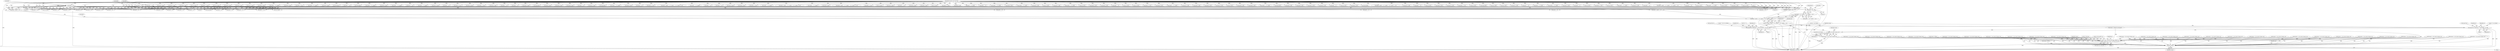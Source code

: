 digraph "0_radare2_f41e941341e44aa86edd4483c4487ec09a074257@array" {
"1000570" [label="(Call,buf[3] << 8)"];
"1000183" [label="(Call,buf[3] << 8)"];
"1000125" [label="(MethodParameterIn,const ut8 *buf)"];
"1000280" [label="(Call,buf[3] << 8)"];
"1000242" [label="(Call,buf[3] << 8)"];
"1000569" [label="(Call,(buf[3] << 8) | (buf[4] << 16) | (buf[5] << 24))"];
"1000565" [label="(Call,buf[2] | (buf[3] << 8) | (buf[4] << 16) | (buf[5] << 24))"];
"1000563" [label="(Call,vB = buf[2] | (buf[3] << 8) | (buf[4] << 16) | (buf[5] << 24))"];
"1000593" [label="(Call,snprintf (str, sizeof (str), \" v%i:v%i, 0x%08x\", vA, vA + 1, vB))"];
"1000614" [label="(Call,r_str_concat (strasm, str))"];
"1000612" [label="(Call,strasm = r_str_concat (strasm, str))"];
"1002026" [label="(Call,strncpy (op->buf_asm, strasm, sizeof (op->buf_asm) - 1))"];
"1002088" [label="(Call,free (strasm))"];
"1000605" [label="(Call,snprintf (str, sizeof (str), \" v%i, 0x%08x\", vA, vB))"];
"1001564" [label="(Call,buf[3] << 8)"];
"1001284" [label="(Call,buf[4] & 0xf0)"];
"1001296" [label="(Call,buf[5] & 0xf0)"];
"1000242" [label="(Call,buf[3] << 8)"];
"1000564" [label="(Identifier,vB)"];
"1001867" [label="(Call,buf[4] & 0xf0)"];
"1001700" [label="(Call,(int) buf[1])"];
"1001728" [label="(Call,buf[0] == 0x25)"];
"1000243" [label="(Call,buf[3])"];
"1000862" [label="(Call,(char) buf[1])"];
"1001256" [label="(Call,buf[4] & 0x0f)"];
"1000930" [label="(Call,buf[3] << 8)"];
"1000610" [label="(Identifier,vA)"];
"1001098" [label="(Call,buf[5] & 0x0f)"];
"1002027" [label="(Call,op->buf_asm)"];
"1000498" [label="(Call,buf[1] & 0x0f)"];
"1002025" [label="(Block,)"];
"1001120" [label="(Call,buf[5] & 0x0f)"];
"1001040" [label="(Call,buf[3] << 8)"];
"1001333" [label="(Call,(buf[3] << 8) | buf[2])"];
"1001334" [label="(Call,buf[3] << 8)"];
"1001918" [label="(Call,buf[4] & 0xf0)"];
"1000636" [label="(Call,buf[3] << 24)"];
"1000839" [label="(Call,buf[3] << 8)"];
"1001371" [label="(Call,buf[0] == 0x1c)"];
"1000609" [label="(Literal,\" v%i, 0x%08x\")"];
"1001459" [label="(Call,(buf[3]<<8) | buf[2])"];
"1001069" [label="(Call,buf[4] & 0x0f)"];
"1001214" [label="(Call,buf[3] << 8)"];
"1002092" [label="(MethodReturn,static int)"];
"1000724" [label="(Call,(llint)buf[7])"];
"1001667" [label="(Call,buf[2] << 24)"];
"1000732" [label="(Call,(llint)buf[8])"];
"1001563" [label="(Call,(buf[3] << 8) | buf[2])"];
"1001873" [label="(Call,buf[5] & 0x0f)"];
"1001510" [label="(Call,(buf[3] << 8) | buf[2])"];
"1000304" [label="(Call,buf[7] << 24)"];
"1000905" [label="(Call,buf[3] << 8 | buf[2])"];
"1001443" [label="(Call,buf[1] & 0x0f)"];
"1000592" [label="(Block,)"];
"1001175" [label="(Call,buf[5] << 8)"];
"1000867" [label="(Call,strasm = r_str_concat (strasm, str))"];
"1000982" [label="(Call,strasm = r_str_concat (strasm, str))"];
"1000587" [label="(Call,buf[0] == 0x17)"];
"1000822" [label="(Call,buf[1] & 0x0f)"];
"1000578" [label="(Identifier,buf)"];
"1000946" [label="(Call,strasm = r_str_concat (strasm, str))"];
"1000179" [label="(Call,buf[2] | (buf[3] << 8))"];
"1000571" [label="(Call,buf[3])"];
"1001952" [label="(Call,buf[0] == 0x24)"];
"1001810" [label="(Call,buf[1] & 0xf0)"];
"1000447" [label="(Call,buf[3] << 8)"];
"1000906" [label="(Call,buf[3] << 8)"];
"1000887" [label="(Call,strasm = r_str_concat (strasm, str))"];
"1000581" [label="(Call,buf[5] << 24)"];
"1001656" [label="(Call,buf[4] << 8)"];
"1001895" [label="(Call,buf[5] & 0x0f)"];
"1000685" [label="(Call,(llint)buf[2])"];
"1001245" [label="(Call,buf[4] & 0xf0)"];
"1001268" [label="(Call,buf[5] & 0x0f)"];
"1001239" [label="(Call,buf[4] & 0x0f)"];
"1001719" [label="(Call,buf[5] << 8)"];
"1001434" [label="(Call,strasm = r_str_concat (strasm, str))"];
"1001451" [label="(Call,buf[1] & 0xf0)"];
"1000597" [label="(Literal,\" v%i:v%i, 0x%08x\")"];
"1000617" [label="(ControlStructure,break;)"];
"1000595" [label="(Call,sizeof (str))"];
"1000593" [label="(Call,snprintf (str, sizeof (str), \" v%i:v%i, 0x%08x\", vA, vA + 1, vB))"];
"1000700" [label="(Call,(llint)buf[4])"];
"1000446" [label="(Call,(buf[3] << 8) | buf[2])"];
"1002089" [label="(Identifier,strasm)"];
"1001844" [label="(Call,buf[4] & 0x0f)"];
"1001021" [label="(Call,strasm = r_str_concat (strasm, str))"];
"1001633" [label="(Call,strasm = r_str_concat (strasm, str))"];
"1000458" [label="(Call,buf[5] << 8)"];
"1001460" [label="(Call,buf[3]<<8)"];
"1001377" [label="(Call,buf[0] == 0x1f)"];
"1000340" [label="(Call,strasm = NULL)"];
"1001651" [label="(Call,buf[5] | (buf[4] << 8) | (buf[3] << 16) | (buf[2] << 24))"];
"1000457" [label="(Call,(buf[5] << 8) | buf[4])"];
"1001011" [label="(Call,buf[4] << 16)"];
"1000575" [label="(Call,(buf[4] << 16) | (buf[5] << 24))"];
"1000631" [label="(Call,buf[2] << 16)"];
"1000955" [label="(Call,buf[1] & 0x0f)"];
"1001092" [label="(Call,buf[4] & 0xf0)"];
"1000853" [label="(Call,strasm = r_str_concat (strasm, str))"];
"1000489" [label="(Call,strasm = r_str_concat (strasm, str))"];
"1002040" [label="(Identifier,op)"];
"1001798" [label="(Call,strasm = r_str_concat (strasm, str))"];
"1001579" [label="(Call,buf[0] == 0x23)"];
"1001494" [label="(Call,strasm = r_str_concat (strasm, str))"];
"1000423" [label="(Call,(buf[3] << 8) | buf[2])"];
"1000925" [label="(Call,buf[2] | (buf[3] << 8) | (buf[4] << 16) | (buf[5] << 24))"];
"1000407" [label="(Call,strasm = r_str_concat (strasm, str))"];
"1001174" [label="(Call,(buf[5] << 8) | buf[4])"];
"1001912" [label="(Call,buf[4] & 0x0f)"];
"1000288" [label="(Call,buf[4] | (buf[5] << 8) | (buf[6] << 16) | (buf[7] << 24))"];
"1000642" [label="(Call,buf[0] == 0x19)"];
"1000614" [label="(Call,r_str_concat (strasm, str))"];
"1000558" [label="(Call,(int) buf[1])"];
"1000830" [label="(Call,buf[1] & 0xf0)"];
"1000607" [label="(Call,sizeof (str))"];
"1001662" [label="(Call,buf[3] << 16)"];
"1000802" [label="(Call,(int) buf[3])"];
"1000941" [label="(Call,buf[5] << 24)"];
"1001889" [label="(Call,buf[4] & 0xf0)"];
"1001924" [label="(Call,buf[5] & 0x0f)"];
"1000914" [label="(Call,strasm = r_str_concat (strasm, str))"];
"1001642" [label="(Call,(int) buf[1])"];
"1001574" [label="(Call,buf[0] == 0x20)"];
"1001108" [label="(Call,buf[4] & 0x0f)"];
"1000779" [label="(Call,strasm = r_str_concat (strasm, str))"];
"1000973" [label="(Call,buf[3] << 8 | buf[2])"];
"1000437" [label="(Call,strasm = r_str_concat (strasm, str))"];
"1000936" [label="(Call,buf[4] << 16)"];
"1001818" [label="(Call,(buf[3] << 8) | buf[2])"];
"1000281" [label="(Call,buf[3])"];
"1002030" [label="(Identifier,strasm)"];
"1001114" [label="(Call,buf[4] & 0xf0)"];
"1000602" [label="(Identifier,vB)"];
"1000813" [label="(Call,strasm = r_str_concat (strasm, str))"];
"1001193" [label="(Call,strasm = r_str_concat (strasm, str))"];
"1001163" [label="(Call,(buf[3] << 8) | buf[2])"];
"1000517" [label="(Call,strasm = r_str_concat (strasm, str))"];
"1001691" [label="(Call,strasm = r_str_concat (strasm, str))"];
"1000155" [label="(Call,op->buf_asm[0] = 0)"];
"1001262" [label="(Call,buf[4] & 0xf0)"];
"1000761" [label="(Call,(int) buf[2])"];
"1000604" [label="(Block,)"];
"1002017" [label="(Call,strasm = NULL)"];
"1000963" [label="(Call,buf[1] & 0xf0)"];
"1000535" [label="(Call,(buf[3] << 8) | buf[2])"];
"1002031" [label="(Call,sizeof (op->buf_asm) - 1)"];
"1000574" [label="(Literal,8)"];
"1000480" [label="(Call,(int) buf[1])"];
"1001146" [label="(Call,strasm = r_str_concat (strasm, str))"];
"1001278" [label="(Call,buf[4] & 0x0f)"];
"1000536" [label="(Call,buf[3] << 8)"];
"1001075" [label="(Call,buf[4] & 0xf0)"];
"1000299" [label="(Call,buf[6] << 16)"];
"1000621" [label="(Call,(int) buf[1])"];
"1000183" [label="(Call,buf[3] << 8)"];
"1000795" [label="(Call,(int) buf[2])"];
"1000611" [label="(Identifier,vB)"];
"1001382" [label="(Call,buf[0] == 0x22)"];
"1001229" [label="(Call,buf[4] & 0x0f)"];
"1001718" [label="(Call,(buf[5] << 8) | buf[4])"];
"1000549" [label="(Call,strasm = r_str_concat (strasm, str))"];
"1000127" [label="(Block,)"];
"1000613" [label="(Identifier,strasm)"];
"1001205" [label="(Call,buf[1] & 0xf0)"];
"1000563" [label="(Call,vB = buf[2] | (buf[3] << 8) | (buf[4] << 16) | (buf[5] << 24))"];
"1001930" [label="(Call,buf[5] & 0xf0)"];
"1000692" [label="(Call,(llint)buf[3])"];
"1001883" [label="(Call,buf[4] & 0x0f)"];
"1001547" [label="(Call,buf[1] & 0x0f)"];
"1000896" [label="(Call,(int) buf[1])"];
"1000280" [label="(Call,buf[3] << 8)"];
"1001290" [label="(Call,buf[5] & 0x0f)"];
"1000974" [label="(Call,buf[3] << 8)"];
"1000768" [label="(Call,(int) buf[3])"];
"1001511" [label="(Call,buf[3] << 8)"];
"1000276" [label="(Call,buf[2] | (buf[3] << 8))"];
"1001086" [label="(Call,buf[4] & 0x0f)"];
"1001317" [label="(Call,strasm = r_str_concat (strasm, str))"];
"1000838" [label="(Call,(buf[3] << 8) | buf[2])"];
"1000745" [label="(Call,strasm = r_str_concat (strasm, str))"];
"1000708" [label="(Call,(llint)buf[5])"];
"1001850" [label="(Call,buf[4] & 0xf0)"];
"1002091" [label="(Identifier,size)"];
"1000612" [label="(Call,strasm = r_str_concat (strasm, str))"];
"1001164" [label="(Call,buf[3] << 8)"];
"1000569" [label="(Call,(buf[3] << 8) | (buf[4] << 16) | (buf[5] << 24))"];
"1000667" [label="(Call,strasm = r_str_concat (strasm, str))"];
"1001708" [label="(Call,buf[3] << 8)"];
"1001819" [label="(Call,buf[3] << 8)"];
"1001126" [label="(Call,buf[5] & 0xf0)"];
"1001538" [label="(Call,strasm = r_str_concat (strasm, str))"];
"1000388" [label="(Call,buf[1] & 0x0f)"];
"1001834" [label="(Call,buf[4] & 0x0f)"];
"1000382" [label="(Block,)"];
"1002026" [label="(Call,strncpy (op->buf_asm, strasm, sizeof (op->buf_asm) - 1))"];
"1000196" [label="(Call,buf[5] << 8)"];
"1002000" [label="(Call,strasm = r_str_concat (strasm, str))"];
"1000526" [label="(Call,(int) buf[1])"];
"1001059" [label="(Call,buf[4] & 0x0f)"];
"1000570" [label="(Call,buf[3] << 8)"];
"1000739" [label="(Call,(llint)buf[9])"];
"1000246" [label="(Literal,8)"];
"1000191" [label="(Call,buf[4] | (buf[5] << 8) | (buf[6] << 16) | (buf[7] << 24))"];
"1001555" [label="(Call,buf[1] & 0xf0)"];
"1000424" [label="(Call,buf[3] << 8)"];
"1000576" [label="(Call,buf[4] << 16)"];
"1000416" [label="(Call,(int) buf[1])"];
"1001861" [label="(Call,buf[4] & 0x0f)"];
"1000284" [label="(Literal,8)"];
"1000565" [label="(Call,buf[2] | (buf[3] << 8) | (buf[4] << 16) | (buf[5] << 24))"];
"1001032" [label="(Call,buf[1] & 0x0f)"];
"1001343" [label="(Call,buf[0] == 0x1a)"];
"1001156" [label="(Call,(int) buf[1])"];
"1000184" [label="(Call,buf[3])"];
"1000471" [label="(Call,strasm = r_str_concat (strasm, str))"];
"1000716" [label="(Call,(llint)buf[6])"];
"1001005" [label="(Call,buf[3] << 8)"];
"1000616" [label="(Identifier,str)"];
"1000138" [label="(Call,(int) buf[0])"];
"1000754" [label="(Call,(int) buf[1])"];
"1000589" [label="(Identifier,buf)"];
"1000879" [label="(Call,buf[3] << 8)"];
"1000396" [label="(Call,buf[1] & 0xf0)"];
"1000207" [label="(Call,buf[7] << 24)"];
"1000878" [label="(Call,buf[3] << 8 | buf[2])"];
"1001039" [label="(Call,(buf[3] << 8) | buf[2])"];
"1000125" [label="(MethodParameterIn,const ut8 *buf)"];
"1000187" [label="(Literal,8)"];
"1000506" [label="(Call,buf[1] & 0xf0)"];
"1000293" [label="(Call,buf[5] << 8)"];
"1000991" [label="(Call,(int) buf[1])"];
"1000556" [label="(Call,vA = (int) buf[1])"];
"1000163" [label="(Call,buf[0] == 0x00)"];
"1000676" [label="(Call,(int) buf[1])"];
"1001707" [label="(Call,(buf[3] << 8) | buf[2])"];
"1001936" [label="(Call,buf[1] & 0x0f)"];
"1000202" [label="(Call,buf[6] << 16)"];
"1001000" [label="(Call,buf[2] | (buf[3] << 8) | (buf[4] << 16) | (buf[5] << 24))"];
"1001016" [label="(Call,buf[5] << 24)"];
"1000238" [label="(Call,buf[2] | (buf[3] << 8))"];
"1000788" [label="(Call,(int) buf[1])"];
"1001213" [label="(Call,(buf[3] << 8) | buf[2])"];
"1000598" [label="(Identifier,vA)"];
"1001326" [label="(Call,(int) buf[1])"];
"1000599" [label="(Call,vA + 1)"];
"1001901" [label="(Call,buf[5] & 0xf0)"];
"1000566" [label="(Call,buf[2])"];
"1002088" [label="(Call,free (strasm))"];
"1000606" [label="(Identifier,str)"];
"1000615" [label="(Identifier,strasm)"];
"1000363" [label="(Call,strasm = strdup (op->buf_asm))"];
"1000605" [label="(Call,snprintf (str, sizeof (str), \" v%i, 0x%08x\", vA, vB))"];
"1001503" [label="(Call,(int) buf[1])"];
"1000594" [label="(Identifier,str)"];
"1000570" -> "1000569"  [label="AST: "];
"1000570" -> "1000574"  [label="CFG: "];
"1000571" -> "1000570"  [label="AST: "];
"1000574" -> "1000570"  [label="AST: "];
"1000578" -> "1000570"  [label="CFG: "];
"1000570" -> "1002092"  [label="DDG: "];
"1000570" -> "1000569"  [label="DDG: "];
"1000570" -> "1000569"  [label="DDG: "];
"1000183" -> "1000570"  [label="DDG: "];
"1000280" -> "1000570"  [label="DDG: "];
"1000242" -> "1000570"  [label="DDG: "];
"1000125" -> "1000570"  [label="DDG: "];
"1000183" -> "1000179"  [label="AST: "];
"1000183" -> "1000187"  [label="CFG: "];
"1000184" -> "1000183"  [label="AST: "];
"1000187" -> "1000183"  [label="AST: "];
"1000179" -> "1000183"  [label="CFG: "];
"1000183" -> "1002092"  [label="DDG: "];
"1000183" -> "1000179"  [label="DDG: "];
"1000183" -> "1000179"  [label="DDG: "];
"1000125" -> "1000183"  [label="DDG: "];
"1000183" -> "1000424"  [label="DDG: "];
"1000183" -> "1000447"  [label="DDG: "];
"1000183" -> "1000536"  [label="DDG: "];
"1000183" -> "1000636"  [label="DDG: "];
"1000183" -> "1000692"  [label="DDG: "];
"1000183" -> "1000768"  [label="DDG: "];
"1000183" -> "1000802"  [label="DDG: "];
"1000183" -> "1000839"  [label="DDG: "];
"1000183" -> "1000879"  [label="DDG: "];
"1000183" -> "1000906"  [label="DDG: "];
"1000183" -> "1000930"  [label="DDG: "];
"1000183" -> "1000974"  [label="DDG: "];
"1000183" -> "1001005"  [label="DDG: "];
"1000183" -> "1001040"  [label="DDG: "];
"1000183" -> "1001164"  [label="DDG: "];
"1000183" -> "1001214"  [label="DDG: "];
"1000183" -> "1001334"  [label="DDG: "];
"1000183" -> "1001460"  [label="DDG: "];
"1000183" -> "1001511"  [label="DDG: "];
"1000183" -> "1001564"  [label="DDG: "];
"1000183" -> "1001662"  [label="DDG: "];
"1000183" -> "1001708"  [label="DDG: "];
"1000183" -> "1001819"  [label="DDG: "];
"1000125" -> "1000122"  [label="AST: "];
"1000125" -> "1002092"  [label="DDG: "];
"1000125" -> "1000138"  [label="DDG: "];
"1000125" -> "1000163"  [label="DDG: "];
"1000125" -> "1000179"  [label="DDG: "];
"1000125" -> "1000191"  [label="DDG: "];
"1000125" -> "1000196"  [label="DDG: "];
"1000125" -> "1000202"  [label="DDG: "];
"1000125" -> "1000207"  [label="DDG: "];
"1000125" -> "1000238"  [label="DDG: "];
"1000125" -> "1000242"  [label="DDG: "];
"1000125" -> "1000276"  [label="DDG: "];
"1000125" -> "1000280"  [label="DDG: "];
"1000125" -> "1000288"  [label="DDG: "];
"1000125" -> "1000293"  [label="DDG: "];
"1000125" -> "1000299"  [label="DDG: "];
"1000125" -> "1000304"  [label="DDG: "];
"1000125" -> "1000388"  [label="DDG: "];
"1000125" -> "1000396"  [label="DDG: "];
"1000125" -> "1000416"  [label="DDG: "];
"1000125" -> "1000424"  [label="DDG: "];
"1000125" -> "1000423"  [label="DDG: "];
"1000125" -> "1000447"  [label="DDG: "];
"1000125" -> "1000446"  [label="DDG: "];
"1000125" -> "1000458"  [label="DDG: "];
"1000125" -> "1000457"  [label="DDG: "];
"1000125" -> "1000480"  [label="DDG: "];
"1000125" -> "1000498"  [label="DDG: "];
"1000125" -> "1000506"  [label="DDG: "];
"1000125" -> "1000526"  [label="DDG: "];
"1000125" -> "1000536"  [label="DDG: "];
"1000125" -> "1000535"  [label="DDG: "];
"1000125" -> "1000558"  [label="DDG: "];
"1000125" -> "1000565"  [label="DDG: "];
"1000125" -> "1000576"  [label="DDG: "];
"1000125" -> "1000581"  [label="DDG: "];
"1000125" -> "1000587"  [label="DDG: "];
"1000125" -> "1000621"  [label="DDG: "];
"1000125" -> "1000631"  [label="DDG: "];
"1000125" -> "1000636"  [label="DDG: "];
"1000125" -> "1000642"  [label="DDG: "];
"1000125" -> "1000676"  [label="DDG: "];
"1000125" -> "1000685"  [label="DDG: "];
"1000125" -> "1000692"  [label="DDG: "];
"1000125" -> "1000700"  [label="DDG: "];
"1000125" -> "1000708"  [label="DDG: "];
"1000125" -> "1000716"  [label="DDG: "];
"1000125" -> "1000724"  [label="DDG: "];
"1000125" -> "1000732"  [label="DDG: "];
"1000125" -> "1000739"  [label="DDG: "];
"1000125" -> "1000754"  [label="DDG: "];
"1000125" -> "1000761"  [label="DDG: "];
"1000125" -> "1000768"  [label="DDG: "];
"1000125" -> "1000788"  [label="DDG: "];
"1000125" -> "1000795"  [label="DDG: "];
"1000125" -> "1000802"  [label="DDG: "];
"1000125" -> "1000822"  [label="DDG: "];
"1000125" -> "1000830"  [label="DDG: "];
"1000125" -> "1000839"  [label="DDG: "];
"1000125" -> "1000838"  [label="DDG: "];
"1000125" -> "1000862"  [label="DDG: "];
"1000125" -> "1000879"  [label="DDG: "];
"1000125" -> "1000878"  [label="DDG: "];
"1000125" -> "1000896"  [label="DDG: "];
"1000125" -> "1000906"  [label="DDG: "];
"1000125" -> "1000905"  [label="DDG: "];
"1000125" -> "1000925"  [label="DDG: "];
"1000125" -> "1000930"  [label="DDG: "];
"1000125" -> "1000936"  [label="DDG: "];
"1000125" -> "1000941"  [label="DDG: "];
"1000125" -> "1000955"  [label="DDG: "];
"1000125" -> "1000963"  [label="DDG: "];
"1000125" -> "1000974"  [label="DDG: "];
"1000125" -> "1000973"  [label="DDG: "];
"1000125" -> "1000991"  [label="DDG: "];
"1000125" -> "1001000"  [label="DDG: "];
"1000125" -> "1001005"  [label="DDG: "];
"1000125" -> "1001011"  [label="DDG: "];
"1000125" -> "1001016"  [label="DDG: "];
"1000125" -> "1001032"  [label="DDG: "];
"1000125" -> "1001040"  [label="DDG: "];
"1000125" -> "1001039"  [label="DDG: "];
"1000125" -> "1001059"  [label="DDG: "];
"1000125" -> "1001069"  [label="DDG: "];
"1000125" -> "1001075"  [label="DDG: "];
"1000125" -> "1001086"  [label="DDG: "];
"1000125" -> "1001092"  [label="DDG: "];
"1000125" -> "1001098"  [label="DDG: "];
"1000125" -> "1001108"  [label="DDG: "];
"1000125" -> "1001114"  [label="DDG: "];
"1000125" -> "1001120"  [label="DDG: "];
"1000125" -> "1001126"  [label="DDG: "];
"1000125" -> "1001156"  [label="DDG: "];
"1000125" -> "1001164"  [label="DDG: "];
"1000125" -> "1001163"  [label="DDG: "];
"1000125" -> "1001175"  [label="DDG: "];
"1000125" -> "1001174"  [label="DDG: "];
"1000125" -> "1001205"  [label="DDG: "];
"1000125" -> "1001214"  [label="DDG: "];
"1000125" -> "1001213"  [label="DDG: "];
"1000125" -> "1001229"  [label="DDG: "];
"1000125" -> "1001239"  [label="DDG: "];
"1000125" -> "1001245"  [label="DDG: "];
"1000125" -> "1001256"  [label="DDG: "];
"1000125" -> "1001262"  [label="DDG: "];
"1000125" -> "1001268"  [label="DDG: "];
"1000125" -> "1001278"  [label="DDG: "];
"1000125" -> "1001284"  [label="DDG: "];
"1000125" -> "1001290"  [label="DDG: "];
"1000125" -> "1001296"  [label="DDG: "];
"1000125" -> "1001326"  [label="DDG: "];
"1000125" -> "1001334"  [label="DDG: "];
"1000125" -> "1001333"  [label="DDG: "];
"1000125" -> "1001343"  [label="DDG: "];
"1000125" -> "1001371"  [label="DDG: "];
"1000125" -> "1001377"  [label="DDG: "];
"1000125" -> "1001382"  [label="DDG: "];
"1000125" -> "1001443"  [label="DDG: "];
"1000125" -> "1001451"  [label="DDG: "];
"1000125" -> "1001460"  [label="DDG: "];
"1000125" -> "1001459"  [label="DDG: "];
"1000125" -> "1001503"  [label="DDG: "];
"1000125" -> "1001511"  [label="DDG: "];
"1000125" -> "1001510"  [label="DDG: "];
"1000125" -> "1001547"  [label="DDG: "];
"1000125" -> "1001555"  [label="DDG: "];
"1000125" -> "1001564"  [label="DDG: "];
"1000125" -> "1001563"  [label="DDG: "];
"1000125" -> "1001574"  [label="DDG: "];
"1000125" -> "1001579"  [label="DDG: "];
"1000125" -> "1001642"  [label="DDG: "];
"1000125" -> "1001651"  [label="DDG: "];
"1000125" -> "1001656"  [label="DDG: "];
"1000125" -> "1001662"  [label="DDG: "];
"1000125" -> "1001667"  [label="DDG: "];
"1000125" -> "1001700"  [label="DDG: "];
"1000125" -> "1001708"  [label="DDG: "];
"1000125" -> "1001707"  [label="DDG: "];
"1000125" -> "1001719"  [label="DDG: "];
"1000125" -> "1001718"  [label="DDG: "];
"1000125" -> "1001728"  [label="DDG: "];
"1000125" -> "1001810"  [label="DDG: "];
"1000125" -> "1001819"  [label="DDG: "];
"1000125" -> "1001818"  [label="DDG: "];
"1000125" -> "1001834"  [label="DDG: "];
"1000125" -> "1001844"  [label="DDG: "];
"1000125" -> "1001850"  [label="DDG: "];
"1000125" -> "1001861"  [label="DDG: "];
"1000125" -> "1001867"  [label="DDG: "];
"1000125" -> "1001873"  [label="DDG: "];
"1000125" -> "1001883"  [label="DDG: "];
"1000125" -> "1001889"  [label="DDG: "];
"1000125" -> "1001895"  [label="DDG: "];
"1000125" -> "1001901"  [label="DDG: "];
"1000125" -> "1001912"  [label="DDG: "];
"1000125" -> "1001918"  [label="DDG: "];
"1000125" -> "1001924"  [label="DDG: "];
"1000125" -> "1001930"  [label="DDG: "];
"1000125" -> "1001936"  [label="DDG: "];
"1000125" -> "1001952"  [label="DDG: "];
"1000280" -> "1000276"  [label="AST: "];
"1000280" -> "1000284"  [label="CFG: "];
"1000281" -> "1000280"  [label="AST: "];
"1000284" -> "1000280"  [label="AST: "];
"1000276" -> "1000280"  [label="CFG: "];
"1000280" -> "1002092"  [label="DDG: "];
"1000280" -> "1000276"  [label="DDG: "];
"1000280" -> "1000276"  [label="DDG: "];
"1000280" -> "1000424"  [label="DDG: "];
"1000280" -> "1000447"  [label="DDG: "];
"1000280" -> "1000536"  [label="DDG: "];
"1000280" -> "1000636"  [label="DDG: "];
"1000280" -> "1000692"  [label="DDG: "];
"1000280" -> "1000768"  [label="DDG: "];
"1000280" -> "1000802"  [label="DDG: "];
"1000280" -> "1000839"  [label="DDG: "];
"1000280" -> "1000879"  [label="DDG: "];
"1000280" -> "1000906"  [label="DDG: "];
"1000280" -> "1000930"  [label="DDG: "];
"1000280" -> "1000974"  [label="DDG: "];
"1000280" -> "1001005"  [label="DDG: "];
"1000280" -> "1001040"  [label="DDG: "];
"1000280" -> "1001164"  [label="DDG: "];
"1000280" -> "1001214"  [label="DDG: "];
"1000280" -> "1001334"  [label="DDG: "];
"1000280" -> "1001460"  [label="DDG: "];
"1000280" -> "1001511"  [label="DDG: "];
"1000280" -> "1001564"  [label="DDG: "];
"1000280" -> "1001662"  [label="DDG: "];
"1000280" -> "1001708"  [label="DDG: "];
"1000280" -> "1001819"  [label="DDG: "];
"1000242" -> "1000238"  [label="AST: "];
"1000242" -> "1000246"  [label="CFG: "];
"1000243" -> "1000242"  [label="AST: "];
"1000246" -> "1000242"  [label="AST: "];
"1000238" -> "1000242"  [label="CFG: "];
"1000242" -> "1002092"  [label="DDG: "];
"1000242" -> "1000238"  [label="DDG: "];
"1000242" -> "1000238"  [label="DDG: "];
"1000242" -> "1000424"  [label="DDG: "];
"1000242" -> "1000447"  [label="DDG: "];
"1000242" -> "1000536"  [label="DDG: "];
"1000242" -> "1000636"  [label="DDG: "];
"1000242" -> "1000692"  [label="DDG: "];
"1000242" -> "1000768"  [label="DDG: "];
"1000242" -> "1000802"  [label="DDG: "];
"1000242" -> "1000839"  [label="DDG: "];
"1000242" -> "1000879"  [label="DDG: "];
"1000242" -> "1000906"  [label="DDG: "];
"1000242" -> "1000930"  [label="DDG: "];
"1000242" -> "1000974"  [label="DDG: "];
"1000242" -> "1001005"  [label="DDG: "];
"1000242" -> "1001040"  [label="DDG: "];
"1000242" -> "1001164"  [label="DDG: "];
"1000242" -> "1001214"  [label="DDG: "];
"1000242" -> "1001334"  [label="DDG: "];
"1000242" -> "1001460"  [label="DDG: "];
"1000242" -> "1001511"  [label="DDG: "];
"1000242" -> "1001564"  [label="DDG: "];
"1000242" -> "1001662"  [label="DDG: "];
"1000242" -> "1001708"  [label="DDG: "];
"1000242" -> "1001819"  [label="DDG: "];
"1000569" -> "1000565"  [label="AST: "];
"1000569" -> "1000575"  [label="CFG: "];
"1000575" -> "1000569"  [label="AST: "];
"1000565" -> "1000569"  [label="CFG: "];
"1000569" -> "1002092"  [label="DDG: "];
"1000569" -> "1002092"  [label="DDG: "];
"1000569" -> "1000565"  [label="DDG: "];
"1000569" -> "1000565"  [label="DDG: "];
"1000575" -> "1000569"  [label="DDG: "];
"1000575" -> "1000569"  [label="DDG: "];
"1000565" -> "1000563"  [label="AST: "];
"1000566" -> "1000565"  [label="AST: "];
"1000563" -> "1000565"  [label="CFG: "];
"1000565" -> "1002092"  [label="DDG: "];
"1000565" -> "1002092"  [label="DDG: "];
"1000565" -> "1000563"  [label="DDG: "];
"1000565" -> "1000563"  [label="DDG: "];
"1000238" -> "1000565"  [label="DDG: "];
"1000179" -> "1000565"  [label="DDG: "];
"1000276" -> "1000565"  [label="DDG: "];
"1000563" -> "1000382"  [label="AST: "];
"1000564" -> "1000563"  [label="AST: "];
"1000589" -> "1000563"  [label="CFG: "];
"1000563" -> "1002092"  [label="DDG: "];
"1000563" -> "1000593"  [label="DDG: "];
"1000563" -> "1000605"  [label="DDG: "];
"1000593" -> "1000592"  [label="AST: "];
"1000593" -> "1000602"  [label="CFG: "];
"1000594" -> "1000593"  [label="AST: "];
"1000595" -> "1000593"  [label="AST: "];
"1000597" -> "1000593"  [label="AST: "];
"1000598" -> "1000593"  [label="AST: "];
"1000599" -> "1000593"  [label="AST: "];
"1000602" -> "1000593"  [label="AST: "];
"1000613" -> "1000593"  [label="CFG: "];
"1000593" -> "1002092"  [label="DDG: "];
"1000593" -> "1002092"  [label="DDG: "];
"1000593" -> "1002092"  [label="DDG: "];
"1000593" -> "1002092"  [label="DDG: "];
"1000556" -> "1000593"  [label="DDG: "];
"1000593" -> "1000614"  [label="DDG: "];
"1000614" -> "1000612"  [label="AST: "];
"1000614" -> "1000616"  [label="CFG: "];
"1000615" -> "1000614"  [label="AST: "];
"1000616" -> "1000614"  [label="AST: "];
"1000612" -> "1000614"  [label="CFG: "];
"1000614" -> "1002092"  [label="DDG: "];
"1000614" -> "1000612"  [label="DDG: "];
"1000614" -> "1000612"  [label="DDG: "];
"1000363" -> "1000614"  [label="DDG: "];
"1000605" -> "1000614"  [label="DDG: "];
"1000612" -> "1000382"  [label="AST: "];
"1000613" -> "1000612"  [label="AST: "];
"1000617" -> "1000612"  [label="CFG: "];
"1000612" -> "1002092"  [label="DDG: "];
"1000612" -> "1002026"  [label="DDG: "];
"1000612" -> "1002088"  [label="DDG: "];
"1002026" -> "1002025"  [label="AST: "];
"1002026" -> "1002031"  [label="CFG: "];
"1002027" -> "1002026"  [label="AST: "];
"1002030" -> "1002026"  [label="AST: "];
"1002031" -> "1002026"  [label="AST: "];
"1002040" -> "1002026"  [label="CFG: "];
"1002026" -> "1002092"  [label="DDG: "];
"1000155" -> "1002026"  [label="DDG: "];
"1000779" -> "1002026"  [label="DDG: "];
"1001317" -> "1002026"  [label="DDG: "];
"1001494" -> "1002026"  [label="DDG: "];
"1000813" -> "1002026"  [label="DDG: "];
"1000517" -> "1002026"  [label="DDG: "];
"1001538" -> "1002026"  [label="DDG: "];
"1000853" -> "1002026"  [label="DDG: "];
"1001146" -> "1002026"  [label="DDG: "];
"1000914" -> "1002026"  [label="DDG: "];
"1001021" -> "1002026"  [label="DDG: "];
"1001193" -> "1002026"  [label="DDG: "];
"1000549" -> "1002026"  [label="DDG: "];
"1002017" -> "1002026"  [label="DDG: "];
"1000471" -> "1002026"  [label="DDG: "];
"1000667" -> "1002026"  [label="DDG: "];
"1000363" -> "1002026"  [label="DDG: "];
"1002000" -> "1002026"  [label="DDG: "];
"1001633" -> "1002026"  [label="DDG: "];
"1000407" -> "1002026"  [label="DDG: "];
"1000437" -> "1002026"  [label="DDG: "];
"1000745" -> "1002026"  [label="DDG: "];
"1001434" -> "1002026"  [label="DDG: "];
"1000982" -> "1002026"  [label="DDG: "];
"1000946" -> "1002026"  [label="DDG: "];
"1000887" -> "1002026"  [label="DDG: "];
"1000867" -> "1002026"  [label="DDG: "];
"1000489" -> "1002026"  [label="DDG: "];
"1001798" -> "1002026"  [label="DDG: "];
"1001691" -> "1002026"  [label="DDG: "];
"1002031" -> "1002026"  [label="DDG: "];
"1002026" -> "1002088"  [label="DDG: "];
"1002088" -> "1000127"  [label="AST: "];
"1002088" -> "1002089"  [label="CFG: "];
"1002089" -> "1002088"  [label="AST: "];
"1002091" -> "1002088"  [label="CFG: "];
"1002088" -> "1002092"  [label="DDG: "];
"1000779" -> "1002088"  [label="DDG: "];
"1001317" -> "1002088"  [label="DDG: "];
"1001494" -> "1002088"  [label="DDG: "];
"1000813" -> "1002088"  [label="DDG: "];
"1000517" -> "1002088"  [label="DDG: "];
"1001538" -> "1002088"  [label="DDG: "];
"1000853" -> "1002088"  [label="DDG: "];
"1001146" -> "1002088"  [label="DDG: "];
"1000914" -> "1002088"  [label="DDG: "];
"1001021" -> "1002088"  [label="DDG: "];
"1000549" -> "1002088"  [label="DDG: "];
"1002017" -> "1002088"  [label="DDG: "];
"1000471" -> "1002088"  [label="DDG: "];
"1000667" -> "1002088"  [label="DDG: "];
"1000363" -> "1002088"  [label="DDG: "];
"1002000" -> "1002088"  [label="DDG: "];
"1001633" -> "1002088"  [label="DDG: "];
"1000407" -> "1002088"  [label="DDG: "];
"1000437" -> "1002088"  [label="DDG: "];
"1000745" -> "1002088"  [label="DDG: "];
"1001434" -> "1002088"  [label="DDG: "];
"1000982" -> "1002088"  [label="DDG: "];
"1000946" -> "1002088"  [label="DDG: "];
"1000887" -> "1002088"  [label="DDG: "];
"1000867" -> "1002088"  [label="DDG: "];
"1000489" -> "1002088"  [label="DDG: "];
"1001798" -> "1002088"  [label="DDG: "];
"1001691" -> "1002088"  [label="DDG: "];
"1000340" -> "1002088"  [label="DDG: "];
"1001193" -> "1002088"  [label="DDG: "];
"1000605" -> "1000604"  [label="AST: "];
"1000605" -> "1000611"  [label="CFG: "];
"1000606" -> "1000605"  [label="AST: "];
"1000607" -> "1000605"  [label="AST: "];
"1000609" -> "1000605"  [label="AST: "];
"1000610" -> "1000605"  [label="AST: "];
"1000611" -> "1000605"  [label="AST: "];
"1000613" -> "1000605"  [label="CFG: "];
"1000605" -> "1002092"  [label="DDG: "];
"1000605" -> "1002092"  [label="DDG: "];
"1000605" -> "1002092"  [label="DDG: "];
"1000556" -> "1000605"  [label="DDG: "];
}
